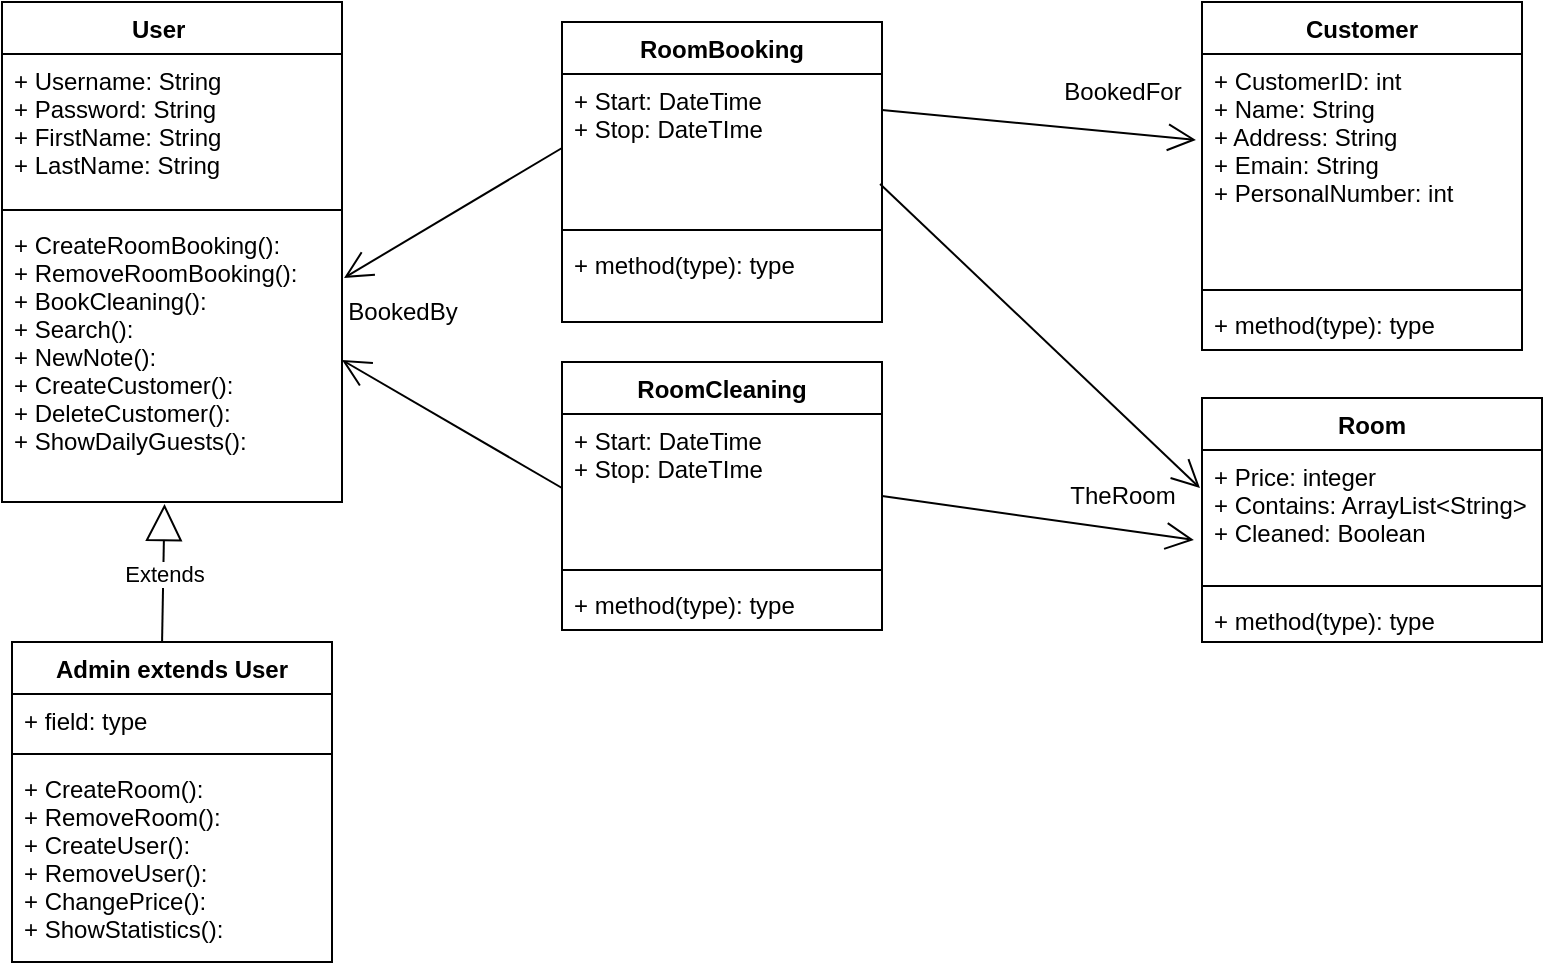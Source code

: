 <mxfile version="20.6.0" type="device"><diagram id="wMHkAdKOrhszoa2Z6CwY" name="Sida-1"><mxGraphModel dx="1102" dy="600" grid="1" gridSize="10" guides="1" tooltips="1" connect="1" arrows="1" fold="1" page="1" pageScale="1" pageWidth="827" pageHeight="1169" math="0" shadow="0"><root><mxCell id="0"/><mxCell id="1" parent="0"/><mxCell id="H0pQBdge2nDyTswjPS7h-2" value="Room&#xA;" style="swimlane;fontStyle=1;align=center;verticalAlign=top;childLayout=stackLayout;horizontal=1;startSize=26;horizontalStack=0;resizeParent=1;resizeParentMax=0;resizeLast=0;collapsible=1;marginBottom=0;" vertex="1" parent="1"><mxGeometry x="640" y="298" width="170" height="122" as="geometry"/></mxCell><mxCell id="H0pQBdge2nDyTswjPS7h-3" value="+ Price: integer&#xA;+ Contains: ArrayList&lt;String&gt;&#xA;+ Cleaned: Boolean&#xA;" style="text;strokeColor=none;fillColor=none;align=left;verticalAlign=top;spacingLeft=4;spacingRight=4;overflow=hidden;rotatable=0;points=[[0,0.5],[1,0.5]];portConstraint=eastwest;" vertex="1" parent="H0pQBdge2nDyTswjPS7h-2"><mxGeometry y="26" width="170" height="64" as="geometry"/></mxCell><mxCell id="H0pQBdge2nDyTswjPS7h-4" value="" style="line;strokeWidth=1;fillColor=none;align=left;verticalAlign=middle;spacingTop=-1;spacingLeft=3;spacingRight=3;rotatable=0;labelPosition=right;points=[];portConstraint=eastwest;strokeColor=inherit;" vertex="1" parent="H0pQBdge2nDyTswjPS7h-2"><mxGeometry y="90" width="170" height="8" as="geometry"/></mxCell><mxCell id="H0pQBdge2nDyTswjPS7h-5" value="+ method(type): type" style="text;strokeColor=none;fillColor=none;align=left;verticalAlign=top;spacingLeft=4;spacingRight=4;overflow=hidden;rotatable=0;points=[[0,0.5],[1,0.5]];portConstraint=eastwest;" vertex="1" parent="H0pQBdge2nDyTswjPS7h-2"><mxGeometry y="98" width="170" height="24" as="geometry"/></mxCell><mxCell id="H0pQBdge2nDyTswjPS7h-6" value="Customer" style="swimlane;fontStyle=1;align=center;verticalAlign=top;childLayout=stackLayout;horizontal=1;startSize=26;horizontalStack=0;resizeParent=1;resizeParentMax=0;resizeLast=0;collapsible=1;marginBottom=0;" vertex="1" parent="1"><mxGeometry x="640" y="100" width="160" height="174" as="geometry"/></mxCell><mxCell id="H0pQBdge2nDyTswjPS7h-7" value="+ CustomerID: int &#xA;+ Name: String&#xA;+ Address: String&#xA;+ Emain: String&#xA;+ PersonalNumber: int&#xA;&#xA;&#xA;" style="text;strokeColor=none;fillColor=none;align=left;verticalAlign=top;spacingLeft=4;spacingRight=4;overflow=hidden;rotatable=0;points=[[0,0.5],[1,0.5]];portConstraint=eastwest;" vertex="1" parent="H0pQBdge2nDyTswjPS7h-6"><mxGeometry y="26" width="160" height="114" as="geometry"/></mxCell><mxCell id="H0pQBdge2nDyTswjPS7h-8" value="" style="line;strokeWidth=1;fillColor=none;align=left;verticalAlign=middle;spacingTop=-1;spacingLeft=3;spacingRight=3;rotatable=0;labelPosition=right;points=[];portConstraint=eastwest;strokeColor=inherit;" vertex="1" parent="H0pQBdge2nDyTswjPS7h-6"><mxGeometry y="140" width="160" height="8" as="geometry"/></mxCell><mxCell id="H0pQBdge2nDyTswjPS7h-9" value="+ method(type): type" style="text;strokeColor=none;fillColor=none;align=left;verticalAlign=top;spacingLeft=4;spacingRight=4;overflow=hidden;rotatable=0;points=[[0,0.5],[1,0.5]];portConstraint=eastwest;" vertex="1" parent="H0pQBdge2nDyTswjPS7h-6"><mxGeometry y="148" width="160" height="26" as="geometry"/></mxCell><mxCell id="H0pQBdge2nDyTswjPS7h-10" value="User    " style="swimlane;fontStyle=1;align=center;verticalAlign=top;childLayout=stackLayout;horizontal=1;startSize=26;horizontalStack=0;resizeParent=1;resizeParentMax=0;resizeLast=0;collapsible=1;marginBottom=0;" vertex="1" parent="1"><mxGeometry x="40" y="100" width="170" height="250" as="geometry"/></mxCell><mxCell id="H0pQBdge2nDyTswjPS7h-11" value="+ Username: String &#xA;+ Password: String&#xA;+ FirstName: String&#xA;+ LastName: String&#xA; &#xA; " style="text;strokeColor=none;fillColor=none;align=left;verticalAlign=top;spacingLeft=4;spacingRight=4;overflow=hidden;rotatable=0;points=[[0,0.5],[1,0.5]];portConstraint=eastwest;" vertex="1" parent="H0pQBdge2nDyTswjPS7h-10"><mxGeometry y="26" width="170" height="74" as="geometry"/></mxCell><mxCell id="H0pQBdge2nDyTswjPS7h-12" value="" style="line;strokeWidth=1;fillColor=none;align=left;verticalAlign=middle;spacingTop=-1;spacingLeft=3;spacingRight=3;rotatable=0;labelPosition=right;points=[];portConstraint=eastwest;strokeColor=inherit;" vertex="1" parent="H0pQBdge2nDyTswjPS7h-10"><mxGeometry y="100" width="170" height="8" as="geometry"/></mxCell><mxCell id="H0pQBdge2nDyTswjPS7h-13" value="+ CreateRoomBooking():&#xA;+ RemoveRoomBooking():&#xA;+ BookCleaning():&#xA;+ Search():&#xA;+ NewNote():&#xA;+ CreateCustomer():&#xA;+ DeleteCustomer():&#xA;+ ShowDailyGuests():&#xA; &#xA; " style="text;strokeColor=none;fillColor=none;align=left;verticalAlign=top;spacingLeft=4;spacingRight=4;overflow=hidden;rotatable=0;points=[[0,0.5],[1,0.5]];portConstraint=eastwest;" vertex="1" parent="H0pQBdge2nDyTswjPS7h-10"><mxGeometry y="108" width="170" height="142" as="geometry"/></mxCell><mxCell id="H0pQBdge2nDyTswjPS7h-23" value="RoomBooking" style="swimlane;fontStyle=1;align=center;verticalAlign=top;childLayout=stackLayout;horizontal=1;startSize=26;horizontalStack=0;resizeParent=1;resizeParentMax=0;resizeLast=0;collapsible=1;marginBottom=0;" vertex="1" parent="1"><mxGeometry x="320" y="110" width="160" height="150" as="geometry"/></mxCell><mxCell id="H0pQBdge2nDyTswjPS7h-24" value="+ Start: DateTime&#xA;+ Stop: DateTIme&#xA;&#xA;" style="text;strokeColor=none;fillColor=none;align=left;verticalAlign=top;spacingLeft=4;spacingRight=4;overflow=hidden;rotatable=0;points=[[0,0.5],[1,0.5]];portConstraint=eastwest;" vertex="1" parent="H0pQBdge2nDyTswjPS7h-23"><mxGeometry y="26" width="160" height="74" as="geometry"/></mxCell><mxCell id="H0pQBdge2nDyTswjPS7h-25" value="" style="line;strokeWidth=1;fillColor=none;align=left;verticalAlign=middle;spacingTop=-1;spacingLeft=3;spacingRight=3;rotatable=0;labelPosition=right;points=[];portConstraint=eastwest;strokeColor=inherit;" vertex="1" parent="H0pQBdge2nDyTswjPS7h-23"><mxGeometry y="100" width="160" height="8" as="geometry"/></mxCell><mxCell id="H0pQBdge2nDyTswjPS7h-26" value="+ method(type): type" style="text;strokeColor=none;fillColor=none;align=left;verticalAlign=top;spacingLeft=4;spacingRight=4;overflow=hidden;rotatable=0;points=[[0,0.5],[1,0.5]];portConstraint=eastwest;" vertex="1" parent="H0pQBdge2nDyTswjPS7h-23"><mxGeometry y="108" width="160" height="42" as="geometry"/></mxCell><mxCell id="H0pQBdge2nDyTswjPS7h-27" value="Admin extends User" style="swimlane;fontStyle=1;align=center;verticalAlign=top;childLayout=stackLayout;horizontal=1;startSize=26;horizontalStack=0;resizeParent=1;resizeParentMax=0;resizeLast=0;collapsible=1;marginBottom=0;" vertex="1" parent="1"><mxGeometry x="45" y="420" width="160" height="160" as="geometry"/></mxCell><mxCell id="H0pQBdge2nDyTswjPS7h-28" value="+ field: type" style="text;strokeColor=none;fillColor=none;align=left;verticalAlign=top;spacingLeft=4;spacingRight=4;overflow=hidden;rotatable=0;points=[[0,0.5],[1,0.5]];portConstraint=eastwest;" vertex="1" parent="H0pQBdge2nDyTswjPS7h-27"><mxGeometry y="26" width="160" height="26" as="geometry"/></mxCell><mxCell id="H0pQBdge2nDyTswjPS7h-29" value="" style="line;strokeWidth=1;fillColor=none;align=left;verticalAlign=middle;spacingTop=-1;spacingLeft=3;spacingRight=3;rotatable=0;labelPosition=right;points=[];portConstraint=eastwest;strokeColor=inherit;" vertex="1" parent="H0pQBdge2nDyTswjPS7h-27"><mxGeometry y="52" width="160" height="8" as="geometry"/></mxCell><mxCell id="H0pQBdge2nDyTswjPS7h-30" value="+ CreateRoom(): &#xA;+ RemoveRoom():&#xA;+ CreateUser():&#xA;+ RemoveUser():&#xA;+ ChangePrice():&#xA;+ ShowStatistics():&#xA;&#xA;&#xA;&#xA;&#xA;&#xA;&#xA;" style="text;strokeColor=none;fillColor=none;align=left;verticalAlign=top;spacingLeft=4;spacingRight=4;overflow=hidden;rotatable=0;points=[[0,0.5],[1,0.5]];portConstraint=eastwest;" vertex="1" parent="H0pQBdge2nDyTswjPS7h-27"><mxGeometry y="60" width="160" height="100" as="geometry"/></mxCell><mxCell id="H0pQBdge2nDyTswjPS7h-31" value="RoomCleaning" style="swimlane;fontStyle=1;align=center;verticalAlign=top;childLayout=stackLayout;horizontal=1;startSize=26;horizontalStack=0;resizeParent=1;resizeParentMax=0;resizeLast=0;collapsible=1;marginBottom=0;" vertex="1" parent="1"><mxGeometry x="320" y="280" width="160" height="134" as="geometry"/></mxCell><mxCell id="H0pQBdge2nDyTswjPS7h-32" value="+ Start: DateTime&#xA;+ Stop: DateTIme&#xA;&#xA;&#xA;" style="text;strokeColor=none;fillColor=none;align=left;verticalAlign=top;spacingLeft=4;spacingRight=4;overflow=hidden;rotatable=0;points=[[0,0.5],[1,0.5]];portConstraint=eastwest;" vertex="1" parent="H0pQBdge2nDyTswjPS7h-31"><mxGeometry y="26" width="160" height="74" as="geometry"/></mxCell><mxCell id="H0pQBdge2nDyTswjPS7h-33" value="" style="line;strokeWidth=1;fillColor=none;align=left;verticalAlign=middle;spacingTop=-1;spacingLeft=3;spacingRight=3;rotatable=0;labelPosition=right;points=[];portConstraint=eastwest;strokeColor=inherit;" vertex="1" parent="H0pQBdge2nDyTswjPS7h-31"><mxGeometry y="100" width="160" height="8" as="geometry"/></mxCell><mxCell id="H0pQBdge2nDyTswjPS7h-34" value="+ method(type): type" style="text;strokeColor=none;fillColor=none;align=left;verticalAlign=top;spacingLeft=4;spacingRight=4;overflow=hidden;rotatable=0;points=[[0,0.5],[1,0.5]];portConstraint=eastwest;" vertex="1" parent="H0pQBdge2nDyTswjPS7h-31"><mxGeometry y="108" width="160" height="26" as="geometry"/></mxCell><mxCell id="H0pQBdge2nDyTswjPS7h-39" value="Extends" style="endArrow=block;endSize=16;endFill=0;html=1;rounded=0;exitX=0.469;exitY=0;exitDx=0;exitDy=0;entryX=0.478;entryY=1.007;entryDx=0;entryDy=0;entryPerimeter=0;exitPerimeter=0;" edge="1" parent="1" source="H0pQBdge2nDyTswjPS7h-27" target="H0pQBdge2nDyTswjPS7h-13"><mxGeometry width="160" relative="1" as="geometry"><mxPoint x="280" y="430" as="sourcePoint"/><mxPoint x="440" y="430" as="targetPoint"/></mxGeometry></mxCell><mxCell id="H0pQBdge2nDyTswjPS7h-40" value="" style="endArrow=open;endFill=1;endSize=12;html=1;rounded=0;exitX=0.994;exitY=0.743;exitDx=0;exitDy=0;exitPerimeter=0;entryX=-0.006;entryY=0.297;entryDx=0;entryDy=0;entryPerimeter=0;" edge="1" parent="1" source="H0pQBdge2nDyTswjPS7h-24" target="H0pQBdge2nDyTswjPS7h-3"><mxGeometry width="160" relative="1" as="geometry"><mxPoint x="280" y="430" as="sourcePoint"/><mxPoint x="440" y="430" as="targetPoint"/></mxGeometry></mxCell><mxCell id="H0pQBdge2nDyTswjPS7h-41" value="&lt;div&gt;TheRoom&lt;/div&gt;" style="text;html=1;align=center;verticalAlign=middle;resizable=0;points=[];autosize=1;strokeColor=none;fillColor=none;" vertex="1" parent="1"><mxGeometry x="560" y="332" width="80" height="30" as="geometry"/></mxCell><mxCell id="H0pQBdge2nDyTswjPS7h-42" value="" style="endArrow=open;endFill=1;endSize=12;html=1;rounded=0;exitX=1;exitY=0.243;exitDx=0;exitDy=0;exitPerimeter=0;entryX=-0.019;entryY=0.377;entryDx=0;entryDy=0;entryPerimeter=0;" edge="1" parent="1" source="H0pQBdge2nDyTswjPS7h-24" target="H0pQBdge2nDyTswjPS7h-7"><mxGeometry width="160" relative="1" as="geometry"><mxPoint x="280" y="430" as="sourcePoint"/><mxPoint x="630" y="230" as="targetPoint"/></mxGeometry></mxCell><mxCell id="H0pQBdge2nDyTswjPS7h-43" value="BookedFor" style="text;html=1;align=center;verticalAlign=middle;resizable=0;points=[];autosize=1;strokeColor=none;fillColor=none;" vertex="1" parent="1"><mxGeometry x="560" y="130" width="80" height="30" as="geometry"/></mxCell><mxCell id="H0pQBdge2nDyTswjPS7h-44" value="" style="endArrow=open;endFill=1;endSize=12;html=1;rounded=0;entryX=-0.024;entryY=0.703;entryDx=0;entryDy=0;entryPerimeter=0;exitX=1;exitY=0.5;exitDx=0;exitDy=0;" edge="1" parent="1" source="H0pQBdge2nDyTswjPS7h-31" target="H0pQBdge2nDyTswjPS7h-3"><mxGeometry width="160" relative="1" as="geometry"><mxPoint x="280" y="430" as="sourcePoint"/><mxPoint x="440" y="430" as="targetPoint"/></mxGeometry></mxCell><mxCell id="H0pQBdge2nDyTswjPS7h-45" value="" style="endArrow=open;endFill=1;endSize=12;html=1;rounded=0;exitX=0;exitY=0.5;exitDx=0;exitDy=0;entryX=1.006;entryY=0.211;entryDx=0;entryDy=0;entryPerimeter=0;" edge="1" parent="1" source="H0pQBdge2nDyTswjPS7h-24" target="H0pQBdge2nDyTswjPS7h-13"><mxGeometry width="160" relative="1" as="geometry"><mxPoint x="280" y="430" as="sourcePoint"/><mxPoint x="440" y="430" as="targetPoint"/></mxGeometry></mxCell><mxCell id="H0pQBdge2nDyTswjPS7h-46" value="" style="endArrow=open;endFill=1;endSize=12;html=1;rounded=0;exitX=0;exitY=0.5;exitDx=0;exitDy=0;entryX=1;entryY=0.5;entryDx=0;entryDy=0;" edge="1" parent="1" source="H0pQBdge2nDyTswjPS7h-32" target="H0pQBdge2nDyTswjPS7h-13"><mxGeometry width="160" relative="1" as="geometry"><mxPoint x="280" y="430" as="sourcePoint"/><mxPoint x="440" y="430" as="targetPoint"/></mxGeometry></mxCell><mxCell id="H0pQBdge2nDyTswjPS7h-47" value="BookedBy" style="text;html=1;align=center;verticalAlign=middle;resizable=0;points=[];autosize=1;strokeColor=none;fillColor=none;" vertex="1" parent="1"><mxGeometry x="200" y="240" width="80" height="30" as="geometry"/></mxCell></root></mxGraphModel></diagram></mxfile>